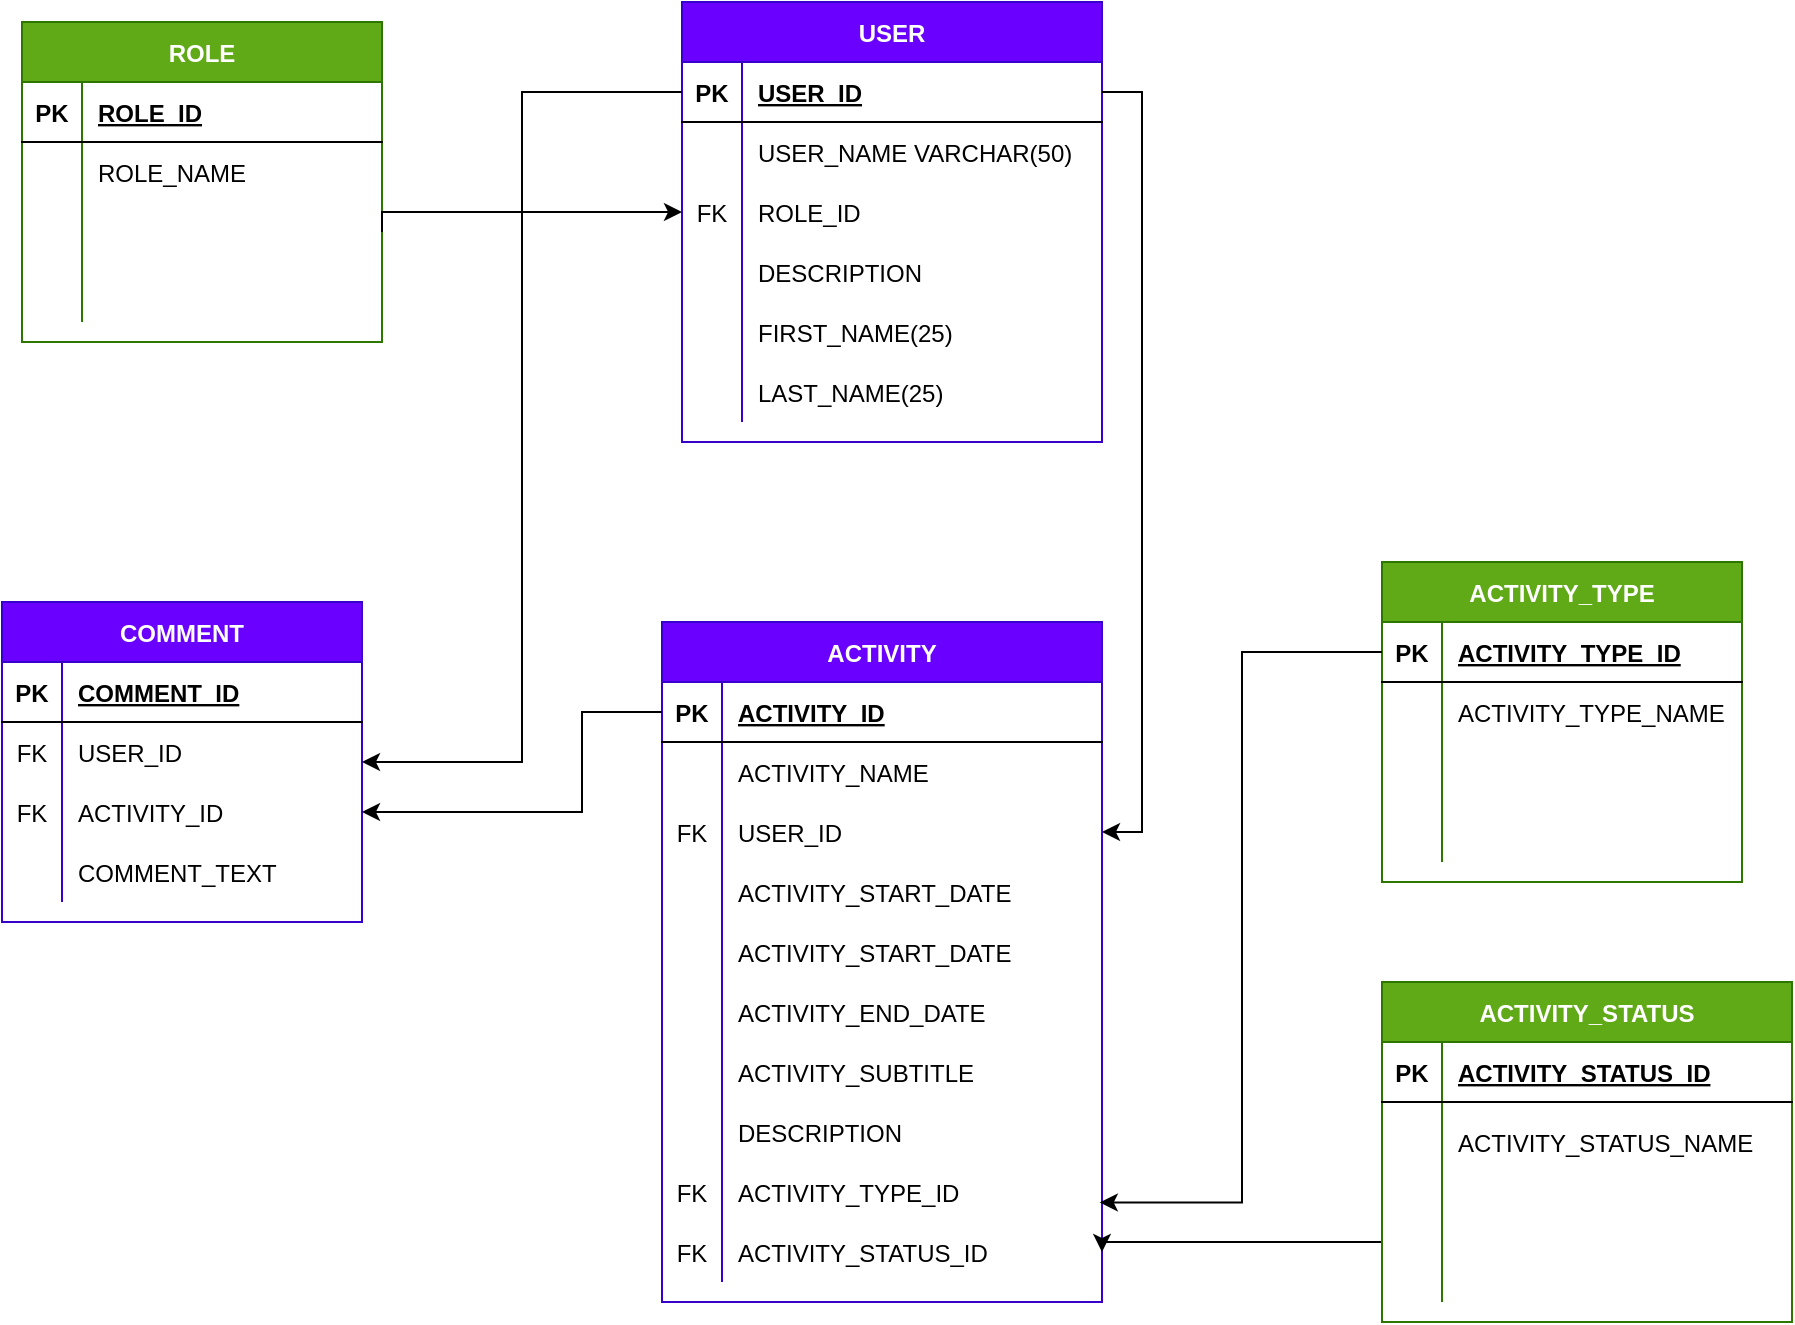 <mxfile version="20.5.1" type="device"><diagram id="_0zu4HL79QtCMbkrMRRL" name="Page-1"><mxGraphModel dx="2447" dy="894" grid="1" gridSize="10" guides="1" tooltips="1" connect="1" arrows="1" fold="1" page="1" pageScale="1" pageWidth="850" pageHeight="1100" math="0" shadow="0"><root><mxCell id="0"/><mxCell id="1" parent="0"/><mxCell id="qOylW1jNp8B01B2sJQWI-1" value="USER" style="shape=table;startSize=30;container=1;collapsible=1;childLayout=tableLayout;fixedRows=1;rowLines=0;fontStyle=1;align=center;resizeLast=1;fillColor=#6a00ff;strokeColor=#3700CC;fontColor=#ffffff;" parent="1" vertex="1"><mxGeometry x="20" y="10" width="210" height="220" as="geometry"/></mxCell><mxCell id="qOylW1jNp8B01B2sJQWI-2" value="" style="shape=tableRow;horizontal=0;startSize=0;swimlaneHead=0;swimlaneBody=0;fillColor=none;collapsible=0;dropTarget=0;points=[[0,0.5],[1,0.5]];portConstraint=eastwest;top=0;left=0;right=0;bottom=1;" parent="qOylW1jNp8B01B2sJQWI-1" vertex="1"><mxGeometry y="30" width="210" height="30" as="geometry"/></mxCell><mxCell id="qOylW1jNp8B01B2sJQWI-3" value="PK" style="shape=partialRectangle;connectable=0;fillColor=none;top=0;left=0;bottom=0;right=0;fontStyle=1;overflow=hidden;" parent="qOylW1jNp8B01B2sJQWI-2" vertex="1"><mxGeometry width="30" height="30" as="geometry"><mxRectangle width="30" height="30" as="alternateBounds"/></mxGeometry></mxCell><mxCell id="qOylW1jNp8B01B2sJQWI-4" value="USER_ID" style="shape=partialRectangle;connectable=0;fillColor=none;top=0;left=0;bottom=0;right=0;align=left;spacingLeft=6;fontStyle=5;overflow=hidden;" parent="qOylW1jNp8B01B2sJQWI-2" vertex="1"><mxGeometry x="30" width="180" height="30" as="geometry"><mxRectangle width="180" height="30" as="alternateBounds"/></mxGeometry></mxCell><mxCell id="qOylW1jNp8B01B2sJQWI-5" value="" style="shape=tableRow;horizontal=0;startSize=0;swimlaneHead=0;swimlaneBody=0;fillColor=none;collapsible=0;dropTarget=0;points=[[0,0.5],[1,0.5]];portConstraint=eastwest;top=0;left=0;right=0;bottom=0;" parent="qOylW1jNp8B01B2sJQWI-1" vertex="1"><mxGeometry y="60" width="210" height="30" as="geometry"/></mxCell><mxCell id="qOylW1jNp8B01B2sJQWI-6" value="" style="shape=partialRectangle;connectable=0;fillColor=none;top=0;left=0;bottom=0;right=0;editable=1;overflow=hidden;" parent="qOylW1jNp8B01B2sJQWI-5" vertex="1"><mxGeometry width="30" height="30" as="geometry"><mxRectangle width="30" height="30" as="alternateBounds"/></mxGeometry></mxCell><mxCell id="qOylW1jNp8B01B2sJQWI-7" value="USER_NAME VARCHAR(50)" style="shape=partialRectangle;connectable=0;fillColor=none;top=0;left=0;bottom=0;right=0;align=left;spacingLeft=6;overflow=hidden;" parent="qOylW1jNp8B01B2sJQWI-5" vertex="1"><mxGeometry x="30" width="180" height="30" as="geometry"><mxRectangle width="180" height="30" as="alternateBounds"/></mxGeometry></mxCell><mxCell id="qOylW1jNp8B01B2sJQWI-8" value="" style="shape=tableRow;horizontal=0;startSize=0;swimlaneHead=0;swimlaneBody=0;fillColor=none;collapsible=0;dropTarget=0;points=[[0,0.5],[1,0.5]];portConstraint=eastwest;top=0;left=0;right=0;bottom=0;" parent="qOylW1jNp8B01B2sJQWI-1" vertex="1"><mxGeometry y="90" width="210" height="30" as="geometry"/></mxCell><mxCell id="qOylW1jNp8B01B2sJQWI-9" value="FK" style="shape=partialRectangle;connectable=0;fillColor=none;top=0;left=0;bottom=0;right=0;editable=1;overflow=hidden;" parent="qOylW1jNp8B01B2sJQWI-8" vertex="1"><mxGeometry width="30" height="30" as="geometry"><mxRectangle width="30" height="30" as="alternateBounds"/></mxGeometry></mxCell><mxCell id="qOylW1jNp8B01B2sJQWI-10" value="ROLE_ID" style="shape=partialRectangle;connectable=0;fillColor=none;top=0;left=0;bottom=0;right=0;align=left;spacingLeft=6;overflow=hidden;" parent="qOylW1jNp8B01B2sJQWI-8" vertex="1"><mxGeometry x="30" width="180" height="30" as="geometry"><mxRectangle width="180" height="30" as="alternateBounds"/></mxGeometry></mxCell><mxCell id="qOylW1jNp8B01B2sJQWI-11" value="" style="shape=tableRow;horizontal=0;startSize=0;swimlaneHead=0;swimlaneBody=0;fillColor=none;collapsible=0;dropTarget=0;points=[[0,0.5],[1,0.5]];portConstraint=eastwest;top=0;left=0;right=0;bottom=0;" parent="qOylW1jNp8B01B2sJQWI-1" vertex="1"><mxGeometry y="120" width="210" height="30" as="geometry"/></mxCell><mxCell id="qOylW1jNp8B01B2sJQWI-12" value="" style="shape=partialRectangle;connectable=0;fillColor=none;top=0;left=0;bottom=0;right=0;editable=1;overflow=hidden;" parent="qOylW1jNp8B01B2sJQWI-11" vertex="1"><mxGeometry width="30" height="30" as="geometry"><mxRectangle width="30" height="30" as="alternateBounds"/></mxGeometry></mxCell><mxCell id="qOylW1jNp8B01B2sJQWI-13" value="DESCRIPTION" style="shape=partialRectangle;connectable=0;fillColor=none;top=0;left=0;bottom=0;right=0;align=left;spacingLeft=6;overflow=hidden;" parent="qOylW1jNp8B01B2sJQWI-11" vertex="1"><mxGeometry x="30" width="180" height="30" as="geometry"><mxRectangle width="180" height="30" as="alternateBounds"/></mxGeometry></mxCell><mxCell id="qOylW1jNp8B01B2sJQWI-80" value="" style="shape=tableRow;horizontal=0;startSize=0;swimlaneHead=0;swimlaneBody=0;fillColor=none;collapsible=0;dropTarget=0;points=[[0,0.5],[1,0.5]];portConstraint=eastwest;top=0;left=0;right=0;bottom=0;" parent="qOylW1jNp8B01B2sJQWI-1" vertex="1"><mxGeometry y="150" width="210" height="30" as="geometry"/></mxCell><mxCell id="qOylW1jNp8B01B2sJQWI-81" value="" style="shape=partialRectangle;connectable=0;fillColor=none;top=0;left=0;bottom=0;right=0;editable=1;overflow=hidden;" parent="qOylW1jNp8B01B2sJQWI-80" vertex="1"><mxGeometry width="30" height="30" as="geometry"><mxRectangle width="30" height="30" as="alternateBounds"/></mxGeometry></mxCell><mxCell id="qOylW1jNp8B01B2sJQWI-82" value="FIRST_NAME(25)" style="shape=partialRectangle;connectable=0;fillColor=none;top=0;left=0;bottom=0;right=0;align=left;spacingLeft=6;overflow=hidden;" parent="qOylW1jNp8B01B2sJQWI-80" vertex="1"><mxGeometry x="30" width="180" height="30" as="geometry"><mxRectangle width="180" height="30" as="alternateBounds"/></mxGeometry></mxCell><mxCell id="qOylW1jNp8B01B2sJQWI-83" value="" style="shape=tableRow;horizontal=0;startSize=0;swimlaneHead=0;swimlaneBody=0;fillColor=none;collapsible=0;dropTarget=0;points=[[0,0.5],[1,0.5]];portConstraint=eastwest;top=0;left=0;right=0;bottom=0;" parent="qOylW1jNp8B01B2sJQWI-1" vertex="1"><mxGeometry y="180" width="210" height="30" as="geometry"/></mxCell><mxCell id="qOylW1jNp8B01B2sJQWI-84" value="" style="shape=partialRectangle;connectable=0;fillColor=none;top=0;left=0;bottom=0;right=0;editable=1;overflow=hidden;" parent="qOylW1jNp8B01B2sJQWI-83" vertex="1"><mxGeometry width="30" height="30" as="geometry"><mxRectangle width="30" height="30" as="alternateBounds"/></mxGeometry></mxCell><mxCell id="qOylW1jNp8B01B2sJQWI-85" value="LAST_NAME(25)" style="shape=partialRectangle;connectable=0;fillColor=none;top=0;left=0;bottom=0;right=0;align=left;spacingLeft=6;overflow=hidden;" parent="qOylW1jNp8B01B2sJQWI-83" vertex="1"><mxGeometry x="30" width="180" height="30" as="geometry"><mxRectangle width="180" height="30" as="alternateBounds"/></mxGeometry></mxCell><mxCell id="qOylW1jNp8B01B2sJQWI-14" value="ROLE" style="shape=table;startSize=30;container=1;collapsible=1;childLayout=tableLayout;fixedRows=1;rowLines=0;fontStyle=1;align=center;resizeLast=1;fillColor=#60a917;strokeColor=#2D7600;fontColor=#ffffff;" parent="1" vertex="1"><mxGeometry x="-310" y="20" width="180" height="160" as="geometry"/></mxCell><mxCell id="qOylW1jNp8B01B2sJQWI-15" value="" style="shape=tableRow;horizontal=0;startSize=0;swimlaneHead=0;swimlaneBody=0;fillColor=none;collapsible=0;dropTarget=0;points=[[0,0.5],[1,0.5]];portConstraint=eastwest;top=0;left=0;right=0;bottom=1;" parent="qOylW1jNp8B01B2sJQWI-14" vertex="1"><mxGeometry y="30" width="180" height="30" as="geometry"/></mxCell><mxCell id="qOylW1jNp8B01B2sJQWI-16" value="PK" style="shape=partialRectangle;connectable=0;fillColor=none;top=0;left=0;bottom=0;right=0;fontStyle=1;overflow=hidden;" parent="qOylW1jNp8B01B2sJQWI-15" vertex="1"><mxGeometry width="30" height="30" as="geometry"><mxRectangle width="30" height="30" as="alternateBounds"/></mxGeometry></mxCell><mxCell id="qOylW1jNp8B01B2sJQWI-17" value="ROLE_ID" style="shape=partialRectangle;connectable=0;fillColor=none;top=0;left=0;bottom=0;right=0;align=left;spacingLeft=6;fontStyle=5;overflow=hidden;" parent="qOylW1jNp8B01B2sJQWI-15" vertex="1"><mxGeometry x="30" width="150" height="30" as="geometry"><mxRectangle width="150" height="30" as="alternateBounds"/></mxGeometry></mxCell><mxCell id="qOylW1jNp8B01B2sJQWI-18" value="" style="shape=tableRow;horizontal=0;startSize=0;swimlaneHead=0;swimlaneBody=0;fillColor=none;collapsible=0;dropTarget=0;points=[[0,0.5],[1,0.5]];portConstraint=eastwest;top=0;left=0;right=0;bottom=0;" parent="qOylW1jNp8B01B2sJQWI-14" vertex="1"><mxGeometry y="60" width="180" height="30" as="geometry"/></mxCell><mxCell id="qOylW1jNp8B01B2sJQWI-19" value="" style="shape=partialRectangle;connectable=0;fillColor=none;top=0;left=0;bottom=0;right=0;editable=1;overflow=hidden;" parent="qOylW1jNp8B01B2sJQWI-18" vertex="1"><mxGeometry width="30" height="30" as="geometry"><mxRectangle width="30" height="30" as="alternateBounds"/></mxGeometry></mxCell><mxCell id="qOylW1jNp8B01B2sJQWI-20" value="ROLE_NAME" style="shape=partialRectangle;connectable=0;fillColor=none;top=0;left=0;bottom=0;right=0;align=left;spacingLeft=6;overflow=hidden;" parent="qOylW1jNp8B01B2sJQWI-18" vertex="1"><mxGeometry x="30" width="150" height="30" as="geometry"><mxRectangle width="150" height="30" as="alternateBounds"/></mxGeometry></mxCell><mxCell id="qOylW1jNp8B01B2sJQWI-21" value="" style="shape=tableRow;horizontal=0;startSize=0;swimlaneHead=0;swimlaneBody=0;fillColor=none;collapsible=0;dropTarget=0;points=[[0,0.5],[1,0.5]];portConstraint=eastwest;top=0;left=0;right=0;bottom=0;" parent="qOylW1jNp8B01B2sJQWI-14" vertex="1"><mxGeometry y="90" width="180" height="30" as="geometry"/></mxCell><mxCell id="qOylW1jNp8B01B2sJQWI-22" value="" style="shape=partialRectangle;connectable=0;fillColor=none;top=0;left=0;bottom=0;right=0;editable=1;overflow=hidden;" parent="qOylW1jNp8B01B2sJQWI-21" vertex="1"><mxGeometry width="30" height="30" as="geometry"><mxRectangle width="30" height="30" as="alternateBounds"/></mxGeometry></mxCell><mxCell id="qOylW1jNp8B01B2sJQWI-23" value="" style="shape=partialRectangle;connectable=0;fillColor=none;top=0;left=0;bottom=0;right=0;align=left;spacingLeft=6;overflow=hidden;" parent="qOylW1jNp8B01B2sJQWI-21" vertex="1"><mxGeometry x="30" width="150" height="30" as="geometry"><mxRectangle width="150" height="30" as="alternateBounds"/></mxGeometry></mxCell><mxCell id="qOylW1jNp8B01B2sJQWI-24" value="" style="shape=tableRow;horizontal=0;startSize=0;swimlaneHead=0;swimlaneBody=0;fillColor=none;collapsible=0;dropTarget=0;points=[[0,0.5],[1,0.5]];portConstraint=eastwest;top=0;left=0;right=0;bottom=0;" parent="qOylW1jNp8B01B2sJQWI-14" vertex="1"><mxGeometry y="120" width="180" height="30" as="geometry"/></mxCell><mxCell id="qOylW1jNp8B01B2sJQWI-25" value="" style="shape=partialRectangle;connectable=0;fillColor=none;top=0;left=0;bottom=0;right=0;editable=1;overflow=hidden;" parent="qOylW1jNp8B01B2sJQWI-24" vertex="1"><mxGeometry width="30" height="30" as="geometry"><mxRectangle width="30" height="30" as="alternateBounds"/></mxGeometry></mxCell><mxCell id="qOylW1jNp8B01B2sJQWI-26" value="" style="shape=partialRectangle;connectable=0;fillColor=none;top=0;left=0;bottom=0;right=0;align=left;spacingLeft=6;overflow=hidden;" parent="qOylW1jNp8B01B2sJQWI-24" vertex="1"><mxGeometry x="30" width="150" height="30" as="geometry"><mxRectangle width="150" height="30" as="alternateBounds"/></mxGeometry></mxCell><mxCell id="qOylW1jNp8B01B2sJQWI-32" value="ACTIVITY" style="shape=table;startSize=30;container=1;collapsible=1;childLayout=tableLayout;fixedRows=1;rowLines=0;fontStyle=1;align=center;resizeLast=1;fillColor=#6a00ff;fontColor=#ffffff;strokeColor=#3700CC;" parent="1" vertex="1"><mxGeometry x="10" y="320" width="220" height="340" as="geometry"/></mxCell><mxCell id="qOylW1jNp8B01B2sJQWI-33" value="" style="shape=tableRow;horizontal=0;startSize=0;swimlaneHead=0;swimlaneBody=0;fillColor=none;collapsible=0;dropTarget=0;points=[[0,0.5],[1,0.5]];portConstraint=eastwest;top=0;left=0;right=0;bottom=1;" parent="qOylW1jNp8B01B2sJQWI-32" vertex="1"><mxGeometry y="30" width="220" height="30" as="geometry"/></mxCell><mxCell id="qOylW1jNp8B01B2sJQWI-34" value="PK" style="shape=partialRectangle;connectable=0;fillColor=none;top=0;left=0;bottom=0;right=0;fontStyle=1;overflow=hidden;" parent="qOylW1jNp8B01B2sJQWI-33" vertex="1"><mxGeometry width="30" height="30" as="geometry"><mxRectangle width="30" height="30" as="alternateBounds"/></mxGeometry></mxCell><mxCell id="qOylW1jNp8B01B2sJQWI-35" value="ACTIVITY_ID" style="shape=partialRectangle;connectable=0;fillColor=none;top=0;left=0;bottom=0;right=0;align=left;spacingLeft=6;fontStyle=5;overflow=hidden;" parent="qOylW1jNp8B01B2sJQWI-33" vertex="1"><mxGeometry x="30" width="190" height="30" as="geometry"><mxRectangle width="190" height="30" as="alternateBounds"/></mxGeometry></mxCell><mxCell id="qOylW1jNp8B01B2sJQWI-36" value="" style="shape=tableRow;horizontal=0;startSize=0;swimlaneHead=0;swimlaneBody=0;fillColor=none;collapsible=0;dropTarget=0;points=[[0,0.5],[1,0.5]];portConstraint=eastwest;top=0;left=0;right=0;bottom=0;" parent="qOylW1jNp8B01B2sJQWI-32" vertex="1"><mxGeometry y="60" width="220" height="30" as="geometry"/></mxCell><mxCell id="qOylW1jNp8B01B2sJQWI-37" value="" style="shape=partialRectangle;connectable=0;fillColor=none;top=0;left=0;bottom=0;right=0;editable=1;overflow=hidden;" parent="qOylW1jNp8B01B2sJQWI-36" vertex="1"><mxGeometry width="30" height="30" as="geometry"><mxRectangle width="30" height="30" as="alternateBounds"/></mxGeometry></mxCell><mxCell id="qOylW1jNp8B01B2sJQWI-38" value="ACTIVITY_NAME" style="shape=partialRectangle;connectable=0;fillColor=none;top=0;left=0;bottom=0;right=0;align=left;spacingLeft=6;overflow=hidden;" parent="qOylW1jNp8B01B2sJQWI-36" vertex="1"><mxGeometry x="30" width="190" height="30" as="geometry"><mxRectangle width="190" height="30" as="alternateBounds"/></mxGeometry></mxCell><mxCell id="Jih_ErAw9TsywbNZ8TQK-34" value="" style="shape=tableRow;horizontal=0;startSize=0;swimlaneHead=0;swimlaneBody=0;fillColor=none;collapsible=0;dropTarget=0;points=[[0,0.5],[1,0.5]];portConstraint=eastwest;top=0;left=0;right=0;bottom=0;" vertex="1" parent="qOylW1jNp8B01B2sJQWI-32"><mxGeometry y="90" width="220" height="30" as="geometry"/></mxCell><mxCell id="Jih_ErAw9TsywbNZ8TQK-35" value="FK" style="shape=partialRectangle;connectable=0;fillColor=none;top=0;left=0;bottom=0;right=0;editable=1;overflow=hidden;" vertex="1" parent="Jih_ErAw9TsywbNZ8TQK-34"><mxGeometry width="30" height="30" as="geometry"><mxRectangle width="30" height="30" as="alternateBounds"/></mxGeometry></mxCell><mxCell id="Jih_ErAw9TsywbNZ8TQK-36" value="USER_ID" style="shape=partialRectangle;connectable=0;fillColor=none;top=0;left=0;bottom=0;right=0;align=left;spacingLeft=6;overflow=hidden;" vertex="1" parent="Jih_ErAw9TsywbNZ8TQK-34"><mxGeometry x="30" width="190" height="30" as="geometry"><mxRectangle width="190" height="30" as="alternateBounds"/></mxGeometry></mxCell><mxCell id="Jih_ErAw9TsywbNZ8TQK-39" value="" style="shape=tableRow;horizontal=0;startSize=0;swimlaneHead=0;swimlaneBody=0;fillColor=none;collapsible=0;dropTarget=0;points=[[0,0.5],[1,0.5]];portConstraint=eastwest;top=0;left=0;right=0;bottom=0;" vertex="1" parent="qOylW1jNp8B01B2sJQWI-32"><mxGeometry y="120" width="220" height="30" as="geometry"/></mxCell><mxCell id="Jih_ErAw9TsywbNZ8TQK-40" value="" style="shape=partialRectangle;connectable=0;fillColor=none;top=0;left=0;bottom=0;right=0;editable=1;overflow=hidden;" vertex="1" parent="Jih_ErAw9TsywbNZ8TQK-39"><mxGeometry width="30" height="30" as="geometry"><mxRectangle width="30" height="30" as="alternateBounds"/></mxGeometry></mxCell><mxCell id="Jih_ErAw9TsywbNZ8TQK-41" value="ACTIVITY_START_DATE" style="shape=partialRectangle;connectable=0;fillColor=none;top=0;left=0;bottom=0;right=0;align=left;spacingLeft=6;overflow=hidden;" vertex="1" parent="Jih_ErAw9TsywbNZ8TQK-39"><mxGeometry x="30" width="190" height="30" as="geometry"><mxRectangle width="190" height="30" as="alternateBounds"/></mxGeometry></mxCell><mxCell id="qOylW1jNp8B01B2sJQWI-39" value="" style="shape=tableRow;horizontal=0;startSize=0;swimlaneHead=0;swimlaneBody=0;fillColor=none;collapsible=0;dropTarget=0;points=[[0,0.5],[1,0.5]];portConstraint=eastwest;top=0;left=0;right=0;bottom=0;" parent="qOylW1jNp8B01B2sJQWI-32" vertex="1"><mxGeometry y="150" width="220" height="30" as="geometry"/></mxCell><mxCell id="qOylW1jNp8B01B2sJQWI-40" value="" style="shape=partialRectangle;connectable=0;fillColor=none;top=0;left=0;bottom=0;right=0;editable=1;overflow=hidden;" parent="qOylW1jNp8B01B2sJQWI-39" vertex="1"><mxGeometry width="30" height="30" as="geometry"><mxRectangle width="30" height="30" as="alternateBounds"/></mxGeometry></mxCell><mxCell id="qOylW1jNp8B01B2sJQWI-41" value="ACTIVITY_START_DATE" style="shape=partialRectangle;connectable=0;fillColor=none;top=0;left=0;bottom=0;right=0;align=left;spacingLeft=6;overflow=hidden;" parent="qOylW1jNp8B01B2sJQWI-39" vertex="1"><mxGeometry x="30" width="190" height="30" as="geometry"><mxRectangle width="190" height="30" as="alternateBounds"/></mxGeometry></mxCell><mxCell id="Jih_ErAw9TsywbNZ8TQK-18" value="" style="shape=tableRow;horizontal=0;startSize=0;swimlaneHead=0;swimlaneBody=0;fillColor=none;collapsible=0;dropTarget=0;points=[[0,0.5],[1,0.5]];portConstraint=eastwest;top=0;left=0;right=0;bottom=0;" vertex="1" parent="qOylW1jNp8B01B2sJQWI-32"><mxGeometry y="180" width="220" height="30" as="geometry"/></mxCell><mxCell id="Jih_ErAw9TsywbNZ8TQK-19" value="" style="shape=partialRectangle;connectable=0;fillColor=none;top=0;left=0;bottom=0;right=0;editable=1;overflow=hidden;" vertex="1" parent="Jih_ErAw9TsywbNZ8TQK-18"><mxGeometry width="30" height="30" as="geometry"><mxRectangle width="30" height="30" as="alternateBounds"/></mxGeometry></mxCell><mxCell id="Jih_ErAw9TsywbNZ8TQK-20" value="ACTIVITY_END_DATE" style="shape=partialRectangle;connectable=0;fillColor=none;top=0;left=0;bottom=0;right=0;align=left;spacingLeft=6;overflow=hidden;" vertex="1" parent="Jih_ErAw9TsywbNZ8TQK-18"><mxGeometry x="30" width="190" height="30" as="geometry"><mxRectangle width="190" height="30" as="alternateBounds"/></mxGeometry></mxCell><mxCell id="qOylW1jNp8B01B2sJQWI-42" value="" style="shape=tableRow;horizontal=0;startSize=0;swimlaneHead=0;swimlaneBody=0;fillColor=none;collapsible=0;dropTarget=0;points=[[0,0.5],[1,0.5]];portConstraint=eastwest;top=0;left=0;right=0;bottom=0;" parent="qOylW1jNp8B01B2sJQWI-32" vertex="1"><mxGeometry y="210" width="220" height="30" as="geometry"/></mxCell><mxCell id="qOylW1jNp8B01B2sJQWI-43" value="" style="shape=partialRectangle;connectable=0;fillColor=none;top=0;left=0;bottom=0;right=0;editable=1;overflow=hidden;" parent="qOylW1jNp8B01B2sJQWI-42" vertex="1"><mxGeometry width="30" height="30" as="geometry"><mxRectangle width="30" height="30" as="alternateBounds"/></mxGeometry></mxCell><mxCell id="qOylW1jNp8B01B2sJQWI-44" value="ACTIVITY_SUBTITLE" style="shape=partialRectangle;connectable=0;fillColor=none;top=0;left=0;bottom=0;right=0;align=left;spacingLeft=6;overflow=hidden;" parent="qOylW1jNp8B01B2sJQWI-42" vertex="1"><mxGeometry x="30" width="190" height="30" as="geometry"><mxRectangle width="190" height="30" as="alternateBounds"/></mxGeometry></mxCell><mxCell id="qOylW1jNp8B01B2sJQWI-99" value="" style="shape=tableRow;horizontal=0;startSize=0;swimlaneHead=0;swimlaneBody=0;fillColor=none;collapsible=0;dropTarget=0;points=[[0,0.5],[1,0.5]];portConstraint=eastwest;top=0;left=0;right=0;bottom=0;" parent="qOylW1jNp8B01B2sJQWI-32" vertex="1"><mxGeometry y="240" width="220" height="30" as="geometry"/></mxCell><mxCell id="qOylW1jNp8B01B2sJQWI-100" value="" style="shape=partialRectangle;connectable=0;fillColor=none;top=0;left=0;bottom=0;right=0;editable=1;overflow=hidden;" parent="qOylW1jNp8B01B2sJQWI-99" vertex="1"><mxGeometry width="30" height="30" as="geometry"><mxRectangle width="30" height="30" as="alternateBounds"/></mxGeometry></mxCell><mxCell id="qOylW1jNp8B01B2sJQWI-101" value="DESCRIPTION" style="shape=partialRectangle;connectable=0;fillColor=none;top=0;left=0;bottom=0;right=0;align=left;spacingLeft=6;overflow=hidden;" parent="qOylW1jNp8B01B2sJQWI-99" vertex="1"><mxGeometry x="30" width="190" height="30" as="geometry"><mxRectangle width="190" height="30" as="alternateBounds"/></mxGeometry></mxCell><mxCell id="qOylW1jNp8B01B2sJQWI-102" value="" style="shape=tableRow;horizontal=0;startSize=0;swimlaneHead=0;swimlaneBody=0;fillColor=none;collapsible=0;dropTarget=0;points=[[0,0.5],[1,0.5]];portConstraint=eastwest;top=0;left=0;right=0;bottom=0;" parent="qOylW1jNp8B01B2sJQWI-32" vertex="1"><mxGeometry y="270" width="220" height="30" as="geometry"/></mxCell><mxCell id="qOylW1jNp8B01B2sJQWI-103" value="FK" style="shape=partialRectangle;connectable=0;fillColor=none;top=0;left=0;bottom=0;right=0;editable=1;overflow=hidden;" parent="qOylW1jNp8B01B2sJQWI-102" vertex="1"><mxGeometry width="30" height="30" as="geometry"><mxRectangle width="30" height="30" as="alternateBounds"/></mxGeometry></mxCell><mxCell id="qOylW1jNp8B01B2sJQWI-104" value="ACTIVITY_TYPE_ID" style="shape=partialRectangle;connectable=0;fillColor=none;top=0;left=0;bottom=0;right=0;align=left;spacingLeft=6;overflow=hidden;" parent="qOylW1jNp8B01B2sJQWI-102" vertex="1"><mxGeometry x="30" width="190" height="30" as="geometry"><mxRectangle width="190" height="30" as="alternateBounds"/></mxGeometry></mxCell><mxCell id="Jih_ErAw9TsywbNZ8TQK-1" value="" style="shape=tableRow;horizontal=0;startSize=0;swimlaneHead=0;swimlaneBody=0;fillColor=none;collapsible=0;dropTarget=0;points=[[0,0.5],[1,0.5]];portConstraint=eastwest;top=0;left=0;right=0;bottom=0;" vertex="1" parent="qOylW1jNp8B01B2sJQWI-32"><mxGeometry y="300" width="220" height="30" as="geometry"/></mxCell><mxCell id="Jih_ErAw9TsywbNZ8TQK-2" value="FK" style="shape=partialRectangle;connectable=0;fillColor=none;top=0;left=0;bottom=0;right=0;editable=1;overflow=hidden;" vertex="1" parent="Jih_ErAw9TsywbNZ8TQK-1"><mxGeometry width="30" height="30" as="geometry"><mxRectangle width="30" height="30" as="alternateBounds"/></mxGeometry></mxCell><mxCell id="Jih_ErAw9TsywbNZ8TQK-3" value="ACTIVITY_STATUS_ID" style="shape=partialRectangle;connectable=0;fillColor=none;top=0;left=0;bottom=0;right=0;align=left;spacingLeft=6;overflow=hidden;" vertex="1" parent="Jih_ErAw9TsywbNZ8TQK-1"><mxGeometry x="30" width="190" height="30" as="geometry"><mxRectangle width="190" height="30" as="alternateBounds"/></mxGeometry></mxCell><mxCell id="qOylW1jNp8B01B2sJQWI-105" value="ACTIVITY_TYPE" style="shape=table;startSize=30;container=1;collapsible=1;childLayout=tableLayout;fixedRows=1;rowLines=0;fontStyle=1;align=center;resizeLast=1;fillColor=#60a917;fontColor=#ffffff;strokeColor=#2D7600;" parent="1" vertex="1"><mxGeometry x="370" y="290" width="180" height="160" as="geometry"/></mxCell><mxCell id="qOylW1jNp8B01B2sJQWI-106" value="" style="shape=tableRow;horizontal=0;startSize=0;swimlaneHead=0;swimlaneBody=0;fillColor=none;collapsible=0;dropTarget=0;points=[[0,0.5],[1,0.5]];portConstraint=eastwest;top=0;left=0;right=0;bottom=1;" parent="qOylW1jNp8B01B2sJQWI-105" vertex="1"><mxGeometry y="30" width="180" height="30" as="geometry"/></mxCell><mxCell id="qOylW1jNp8B01B2sJQWI-107" value="PK" style="shape=partialRectangle;connectable=0;fillColor=none;top=0;left=0;bottom=0;right=0;fontStyle=1;overflow=hidden;" parent="qOylW1jNp8B01B2sJQWI-106" vertex="1"><mxGeometry width="30" height="30" as="geometry"><mxRectangle width="30" height="30" as="alternateBounds"/></mxGeometry></mxCell><mxCell id="qOylW1jNp8B01B2sJQWI-108" value="ACTIVITY_TYPE_ID" style="shape=partialRectangle;connectable=0;fillColor=none;top=0;left=0;bottom=0;right=0;align=left;spacingLeft=6;fontStyle=5;overflow=hidden;" parent="qOylW1jNp8B01B2sJQWI-106" vertex="1"><mxGeometry x="30" width="150" height="30" as="geometry"><mxRectangle width="150" height="30" as="alternateBounds"/></mxGeometry></mxCell><mxCell id="qOylW1jNp8B01B2sJQWI-109" value="" style="shape=tableRow;horizontal=0;startSize=0;swimlaneHead=0;swimlaneBody=0;fillColor=none;collapsible=0;dropTarget=0;points=[[0,0.5],[1,0.5]];portConstraint=eastwest;top=0;left=0;right=0;bottom=0;" parent="qOylW1jNp8B01B2sJQWI-105" vertex="1"><mxGeometry y="60" width="180" height="30" as="geometry"/></mxCell><mxCell id="qOylW1jNp8B01B2sJQWI-110" value="" style="shape=partialRectangle;connectable=0;fillColor=none;top=0;left=0;bottom=0;right=0;editable=1;overflow=hidden;" parent="qOylW1jNp8B01B2sJQWI-109" vertex="1"><mxGeometry width="30" height="30" as="geometry"><mxRectangle width="30" height="30" as="alternateBounds"/></mxGeometry></mxCell><mxCell id="qOylW1jNp8B01B2sJQWI-111" value="ACTIVITY_TYPE_NAME" style="shape=partialRectangle;connectable=0;fillColor=none;top=0;left=0;bottom=0;right=0;align=left;spacingLeft=6;overflow=hidden;" parent="qOylW1jNp8B01B2sJQWI-109" vertex="1"><mxGeometry x="30" width="150" height="30" as="geometry"><mxRectangle width="150" height="30" as="alternateBounds"/></mxGeometry></mxCell><mxCell id="qOylW1jNp8B01B2sJQWI-112" value="" style="shape=tableRow;horizontal=0;startSize=0;swimlaneHead=0;swimlaneBody=0;fillColor=none;collapsible=0;dropTarget=0;points=[[0,0.5],[1,0.5]];portConstraint=eastwest;top=0;left=0;right=0;bottom=0;" parent="qOylW1jNp8B01B2sJQWI-105" vertex="1"><mxGeometry y="90" width="180" height="30" as="geometry"/></mxCell><mxCell id="qOylW1jNp8B01B2sJQWI-113" value="" style="shape=partialRectangle;connectable=0;fillColor=none;top=0;left=0;bottom=0;right=0;editable=1;overflow=hidden;" parent="qOylW1jNp8B01B2sJQWI-112" vertex="1"><mxGeometry width="30" height="30" as="geometry"><mxRectangle width="30" height="30" as="alternateBounds"/></mxGeometry></mxCell><mxCell id="qOylW1jNp8B01B2sJQWI-114" value="" style="shape=partialRectangle;connectable=0;fillColor=none;top=0;left=0;bottom=0;right=0;align=left;spacingLeft=6;overflow=hidden;" parent="qOylW1jNp8B01B2sJQWI-112" vertex="1"><mxGeometry x="30" width="150" height="30" as="geometry"><mxRectangle width="150" height="30" as="alternateBounds"/></mxGeometry></mxCell><mxCell id="qOylW1jNp8B01B2sJQWI-115" value="" style="shape=tableRow;horizontal=0;startSize=0;swimlaneHead=0;swimlaneBody=0;fillColor=none;collapsible=0;dropTarget=0;points=[[0,0.5],[1,0.5]];portConstraint=eastwest;top=0;left=0;right=0;bottom=0;" parent="qOylW1jNp8B01B2sJQWI-105" vertex="1"><mxGeometry y="120" width="180" height="30" as="geometry"/></mxCell><mxCell id="qOylW1jNp8B01B2sJQWI-116" value="" style="shape=partialRectangle;connectable=0;fillColor=none;top=0;left=0;bottom=0;right=0;editable=1;overflow=hidden;" parent="qOylW1jNp8B01B2sJQWI-115" vertex="1"><mxGeometry width="30" height="30" as="geometry"><mxRectangle width="30" height="30" as="alternateBounds"/></mxGeometry></mxCell><mxCell id="qOylW1jNp8B01B2sJQWI-117" value="" style="shape=partialRectangle;connectable=0;fillColor=none;top=0;left=0;bottom=0;right=0;align=left;spacingLeft=6;overflow=hidden;" parent="qOylW1jNp8B01B2sJQWI-115" vertex="1"><mxGeometry x="30" width="150" height="30" as="geometry"><mxRectangle width="150" height="30" as="alternateBounds"/></mxGeometry></mxCell><mxCell id="qOylW1jNp8B01B2sJQWI-118" style="edgeStyle=orthogonalEdgeStyle;rounded=0;orthogonalLoop=1;jettySize=auto;html=1;entryX=0.995;entryY=0.675;entryDx=0;entryDy=0;entryPerimeter=0;" parent="1" source="qOylW1jNp8B01B2sJQWI-106" target="qOylW1jNp8B01B2sJQWI-102" edge="1"><mxGeometry relative="1" as="geometry"/></mxCell><mxCell id="Jih_ErAw9TsywbNZ8TQK-17" style="edgeStyle=orthogonalEdgeStyle;rounded=0;orthogonalLoop=1;jettySize=auto;html=1;entryX=1;entryY=0.5;entryDx=0;entryDy=0;" edge="1" parent="1" source="Jih_ErAw9TsywbNZ8TQK-4" target="Jih_ErAw9TsywbNZ8TQK-1"><mxGeometry relative="1" as="geometry"><Array as="points"><mxPoint x="230" y="630"/></Array></mxGeometry></mxCell><mxCell id="Jih_ErAw9TsywbNZ8TQK-4" value="ACTIVITY_STATUS" style="shape=table;startSize=30;container=1;collapsible=1;childLayout=tableLayout;fixedRows=1;rowLines=0;fontStyle=1;align=center;resizeLast=1;fillColor=#60a917;fontColor=#ffffff;strokeColor=#2D7600;" vertex="1" parent="1"><mxGeometry x="370" y="500" width="205" height="170" as="geometry"/></mxCell><mxCell id="Jih_ErAw9TsywbNZ8TQK-5" value="" style="shape=tableRow;horizontal=0;startSize=0;swimlaneHead=0;swimlaneBody=0;fillColor=none;collapsible=0;dropTarget=0;points=[[0,0.5],[1,0.5]];portConstraint=eastwest;top=0;left=0;right=0;bottom=1;" vertex="1" parent="Jih_ErAw9TsywbNZ8TQK-4"><mxGeometry y="30" width="205" height="30" as="geometry"/></mxCell><mxCell id="Jih_ErAw9TsywbNZ8TQK-6" value="PK" style="shape=partialRectangle;connectable=0;fillColor=none;top=0;left=0;bottom=0;right=0;fontStyle=1;overflow=hidden;" vertex="1" parent="Jih_ErAw9TsywbNZ8TQK-5"><mxGeometry width="30" height="30" as="geometry"><mxRectangle width="30" height="30" as="alternateBounds"/></mxGeometry></mxCell><mxCell id="Jih_ErAw9TsywbNZ8TQK-7" value="ACTIVITY_STATUS_ID" style="shape=partialRectangle;connectable=0;fillColor=none;top=0;left=0;bottom=0;right=0;align=left;spacingLeft=6;fontStyle=5;overflow=hidden;" vertex="1" parent="Jih_ErAw9TsywbNZ8TQK-5"><mxGeometry x="30" width="175" height="30" as="geometry"><mxRectangle width="175" height="30" as="alternateBounds"/></mxGeometry></mxCell><mxCell id="Jih_ErAw9TsywbNZ8TQK-8" value="" style="shape=tableRow;horizontal=0;startSize=0;swimlaneHead=0;swimlaneBody=0;fillColor=none;collapsible=0;dropTarget=0;points=[[0,0.5],[1,0.5]];portConstraint=eastwest;top=0;left=0;right=0;bottom=0;" vertex="1" parent="Jih_ErAw9TsywbNZ8TQK-4"><mxGeometry y="60" width="205" height="40" as="geometry"/></mxCell><mxCell id="Jih_ErAw9TsywbNZ8TQK-9" value="" style="shape=partialRectangle;connectable=0;fillColor=none;top=0;left=0;bottom=0;right=0;editable=1;overflow=hidden;" vertex="1" parent="Jih_ErAw9TsywbNZ8TQK-8"><mxGeometry width="30" height="40" as="geometry"><mxRectangle width="30" height="40" as="alternateBounds"/></mxGeometry></mxCell><mxCell id="Jih_ErAw9TsywbNZ8TQK-10" value="ACTIVITY_STATUS_NAME" style="shape=partialRectangle;connectable=0;fillColor=none;top=0;left=0;bottom=0;right=0;align=left;spacingLeft=6;overflow=hidden;" vertex="1" parent="Jih_ErAw9TsywbNZ8TQK-8"><mxGeometry x="30" width="175" height="40" as="geometry"><mxRectangle width="175" height="40" as="alternateBounds"/></mxGeometry></mxCell><mxCell id="Jih_ErAw9TsywbNZ8TQK-11" value="" style="shape=tableRow;horizontal=0;startSize=0;swimlaneHead=0;swimlaneBody=0;fillColor=none;collapsible=0;dropTarget=0;points=[[0,0.5],[1,0.5]];portConstraint=eastwest;top=0;left=0;right=0;bottom=0;" vertex="1" parent="Jih_ErAw9TsywbNZ8TQK-4"><mxGeometry y="100" width="205" height="30" as="geometry"/></mxCell><mxCell id="Jih_ErAw9TsywbNZ8TQK-12" value="" style="shape=partialRectangle;connectable=0;fillColor=none;top=0;left=0;bottom=0;right=0;editable=1;overflow=hidden;" vertex="1" parent="Jih_ErAw9TsywbNZ8TQK-11"><mxGeometry width="30" height="30" as="geometry"><mxRectangle width="30" height="30" as="alternateBounds"/></mxGeometry></mxCell><mxCell id="Jih_ErAw9TsywbNZ8TQK-13" value="" style="shape=partialRectangle;connectable=0;fillColor=none;top=0;left=0;bottom=0;right=0;align=left;spacingLeft=6;overflow=hidden;" vertex="1" parent="Jih_ErAw9TsywbNZ8TQK-11"><mxGeometry x="30" width="175" height="30" as="geometry"><mxRectangle width="175" height="30" as="alternateBounds"/></mxGeometry></mxCell><mxCell id="Jih_ErAw9TsywbNZ8TQK-14" value="" style="shape=tableRow;horizontal=0;startSize=0;swimlaneHead=0;swimlaneBody=0;fillColor=none;collapsible=0;dropTarget=0;points=[[0,0.5],[1,0.5]];portConstraint=eastwest;top=0;left=0;right=0;bottom=0;" vertex="1" parent="Jih_ErAw9TsywbNZ8TQK-4"><mxGeometry y="130" width="205" height="30" as="geometry"/></mxCell><mxCell id="Jih_ErAw9TsywbNZ8TQK-15" value="" style="shape=partialRectangle;connectable=0;fillColor=none;top=0;left=0;bottom=0;right=0;editable=1;overflow=hidden;" vertex="1" parent="Jih_ErAw9TsywbNZ8TQK-14"><mxGeometry width="30" height="30" as="geometry"><mxRectangle width="30" height="30" as="alternateBounds"/></mxGeometry></mxCell><mxCell id="Jih_ErAw9TsywbNZ8TQK-16" value="" style="shape=partialRectangle;connectable=0;fillColor=none;top=0;left=0;bottom=0;right=0;align=left;spacingLeft=6;overflow=hidden;" vertex="1" parent="Jih_ErAw9TsywbNZ8TQK-14"><mxGeometry x="30" width="175" height="30" as="geometry"><mxRectangle width="175" height="30" as="alternateBounds"/></mxGeometry></mxCell><mxCell id="Jih_ErAw9TsywbNZ8TQK-21" value="COMMENT" style="shape=table;startSize=30;container=1;collapsible=1;childLayout=tableLayout;fixedRows=1;rowLines=0;fontStyle=1;align=center;resizeLast=1;fillColor=#6a00ff;strokeColor=#3700CC;fontColor=#ffffff;" vertex="1" parent="1"><mxGeometry x="-320" y="310" width="180" height="160" as="geometry"/></mxCell><mxCell id="Jih_ErAw9TsywbNZ8TQK-22" value="" style="shape=tableRow;horizontal=0;startSize=0;swimlaneHead=0;swimlaneBody=0;fillColor=none;collapsible=0;dropTarget=0;points=[[0,0.5],[1,0.5]];portConstraint=eastwest;top=0;left=0;right=0;bottom=1;" vertex="1" parent="Jih_ErAw9TsywbNZ8TQK-21"><mxGeometry y="30" width="180" height="30" as="geometry"/></mxCell><mxCell id="Jih_ErAw9TsywbNZ8TQK-23" value="PK" style="shape=partialRectangle;connectable=0;fillColor=none;top=0;left=0;bottom=0;right=0;fontStyle=1;overflow=hidden;" vertex="1" parent="Jih_ErAw9TsywbNZ8TQK-22"><mxGeometry width="30" height="30" as="geometry"><mxRectangle width="30" height="30" as="alternateBounds"/></mxGeometry></mxCell><mxCell id="Jih_ErAw9TsywbNZ8TQK-24" value="COMMENT_ID" style="shape=partialRectangle;connectable=0;fillColor=none;top=0;left=0;bottom=0;right=0;align=left;spacingLeft=6;fontStyle=5;overflow=hidden;" vertex="1" parent="Jih_ErAw9TsywbNZ8TQK-22"><mxGeometry x="30" width="150" height="30" as="geometry"><mxRectangle width="150" height="30" as="alternateBounds"/></mxGeometry></mxCell><mxCell id="Jih_ErAw9TsywbNZ8TQK-25" value="" style="shape=tableRow;horizontal=0;startSize=0;swimlaneHead=0;swimlaneBody=0;fillColor=none;collapsible=0;dropTarget=0;points=[[0,0.5],[1,0.5]];portConstraint=eastwest;top=0;left=0;right=0;bottom=0;" vertex="1" parent="Jih_ErAw9TsywbNZ8TQK-21"><mxGeometry y="60" width="180" height="30" as="geometry"/></mxCell><mxCell id="Jih_ErAw9TsywbNZ8TQK-26" value="FK" style="shape=partialRectangle;connectable=0;fillColor=none;top=0;left=0;bottom=0;right=0;editable=1;overflow=hidden;" vertex="1" parent="Jih_ErAw9TsywbNZ8TQK-25"><mxGeometry width="30" height="30" as="geometry"><mxRectangle width="30" height="30" as="alternateBounds"/></mxGeometry></mxCell><mxCell id="Jih_ErAw9TsywbNZ8TQK-27" value="USER_ID" style="shape=partialRectangle;connectable=0;fillColor=none;top=0;left=0;bottom=0;right=0;align=left;spacingLeft=6;overflow=hidden;" vertex="1" parent="Jih_ErAw9TsywbNZ8TQK-25"><mxGeometry x="30" width="150" height="30" as="geometry"><mxRectangle width="150" height="30" as="alternateBounds"/></mxGeometry></mxCell><mxCell id="Jih_ErAw9TsywbNZ8TQK-28" value="" style="shape=tableRow;horizontal=0;startSize=0;swimlaneHead=0;swimlaneBody=0;fillColor=none;collapsible=0;dropTarget=0;points=[[0,0.5],[1,0.5]];portConstraint=eastwest;top=0;left=0;right=0;bottom=0;" vertex="1" parent="Jih_ErAw9TsywbNZ8TQK-21"><mxGeometry y="90" width="180" height="30" as="geometry"/></mxCell><mxCell id="Jih_ErAw9TsywbNZ8TQK-29" value="FK" style="shape=partialRectangle;connectable=0;fillColor=none;top=0;left=0;bottom=0;right=0;editable=1;overflow=hidden;" vertex="1" parent="Jih_ErAw9TsywbNZ8TQK-28"><mxGeometry width="30" height="30" as="geometry"><mxRectangle width="30" height="30" as="alternateBounds"/></mxGeometry></mxCell><mxCell id="Jih_ErAw9TsywbNZ8TQK-30" value="ACTIVITY_ID" style="shape=partialRectangle;connectable=0;fillColor=none;top=0;left=0;bottom=0;right=0;align=left;spacingLeft=6;overflow=hidden;" vertex="1" parent="Jih_ErAw9TsywbNZ8TQK-28"><mxGeometry x="30" width="150" height="30" as="geometry"><mxRectangle width="150" height="30" as="alternateBounds"/></mxGeometry></mxCell><mxCell id="Jih_ErAw9TsywbNZ8TQK-31" value="" style="shape=tableRow;horizontal=0;startSize=0;swimlaneHead=0;swimlaneBody=0;fillColor=none;collapsible=0;dropTarget=0;points=[[0,0.5],[1,0.5]];portConstraint=eastwest;top=0;left=0;right=0;bottom=0;" vertex="1" parent="Jih_ErAw9TsywbNZ8TQK-21"><mxGeometry y="120" width="180" height="30" as="geometry"/></mxCell><mxCell id="Jih_ErAw9TsywbNZ8TQK-32" value="" style="shape=partialRectangle;connectable=0;fillColor=none;top=0;left=0;bottom=0;right=0;editable=1;overflow=hidden;" vertex="1" parent="Jih_ErAw9TsywbNZ8TQK-31"><mxGeometry width="30" height="30" as="geometry"><mxRectangle width="30" height="30" as="alternateBounds"/></mxGeometry></mxCell><mxCell id="Jih_ErAw9TsywbNZ8TQK-33" value="COMMENT_TEXT" style="shape=partialRectangle;connectable=0;fillColor=none;top=0;left=0;bottom=0;right=0;align=left;spacingLeft=6;overflow=hidden;" vertex="1" parent="Jih_ErAw9TsywbNZ8TQK-31"><mxGeometry x="30" width="150" height="30" as="geometry"><mxRectangle width="150" height="30" as="alternateBounds"/></mxGeometry></mxCell><mxCell id="Jih_ErAw9TsywbNZ8TQK-37" style="edgeStyle=orthogonalEdgeStyle;rounded=0;orthogonalLoop=1;jettySize=auto;html=1;exitX=1;exitY=0.5;exitDx=0;exitDy=0;entryX=1;entryY=0.5;entryDx=0;entryDy=0;" edge="1" parent="1" source="qOylW1jNp8B01B2sJQWI-2" target="Jih_ErAw9TsywbNZ8TQK-34"><mxGeometry relative="1" as="geometry"/></mxCell><mxCell id="Jih_ErAw9TsywbNZ8TQK-42" style="edgeStyle=orthogonalEdgeStyle;rounded=0;orthogonalLoop=1;jettySize=auto;html=1;exitX=0;exitY=0.5;exitDx=0;exitDy=0;entryX=1;entryY=0.5;entryDx=0;entryDy=0;" edge="1" parent="1" source="qOylW1jNp8B01B2sJQWI-2" target="Jih_ErAw9TsywbNZ8TQK-21"><mxGeometry relative="1" as="geometry"/></mxCell><mxCell id="Jih_ErAw9TsywbNZ8TQK-43" style="edgeStyle=orthogonalEdgeStyle;rounded=0;orthogonalLoop=1;jettySize=auto;html=1;exitX=1;exitY=0.5;exitDx=0;exitDy=0;entryX=0;entryY=0.5;entryDx=0;entryDy=0;" edge="1" parent="1" source="qOylW1jNp8B01B2sJQWI-21" target="qOylW1jNp8B01B2sJQWI-8"><mxGeometry relative="1" as="geometry"><Array as="points"><mxPoint x="-130" y="115"/></Array></mxGeometry></mxCell><mxCell id="Jih_ErAw9TsywbNZ8TQK-44" style="edgeStyle=orthogonalEdgeStyle;rounded=0;orthogonalLoop=1;jettySize=auto;html=1;exitX=0;exitY=0.5;exitDx=0;exitDy=0;entryX=1;entryY=0.5;entryDx=0;entryDy=0;" edge="1" parent="1" source="qOylW1jNp8B01B2sJQWI-33" target="Jih_ErAw9TsywbNZ8TQK-28"><mxGeometry relative="1" as="geometry"><Array as="points"><mxPoint x="-30" y="365"/><mxPoint x="-30" y="415"/></Array></mxGeometry></mxCell></root></mxGraphModel></diagram></mxfile>